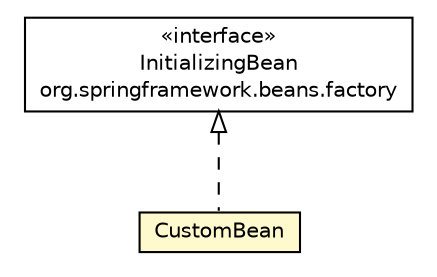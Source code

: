 #!/usr/local/bin/dot
#
# Class diagram 
# Generated by UMLGraph version R5_6_6-8-g8d7759 (http://www.umlgraph.org/)
#

digraph G {
	edge [fontname="Helvetica",fontsize=10,labelfontname="Helvetica",labelfontsize=10];
	node [fontname="Helvetica",fontsize=10,shape=plaintext];
	nodesep=0.25;
	ranksep=0.5;
	// org.dayatang.springtest.test.CustomBean
	c48 [label=<<table title="org.dayatang.springtest.test.CustomBean" border="0" cellborder="1" cellspacing="0" cellpadding="2" port="p" bgcolor="lemonChiffon" href="./CustomBean.html">
		<tr><td><table border="0" cellspacing="0" cellpadding="1">
<tr><td align="center" balign="center"> CustomBean </td></tr>
		</table></td></tr>
		</table>>, URL="./CustomBean.html", fontname="Helvetica", fontcolor="black", fontsize=10.0];
	//org.dayatang.springtest.test.CustomBean implements org.springframework.beans.factory.InitializingBean
	c49:p -> c48:p [dir=back,arrowtail=empty,style=dashed];
	// org.springframework.beans.factory.InitializingBean
	c49 [label=<<table title="org.springframework.beans.factory.InitializingBean" border="0" cellborder="1" cellspacing="0" cellpadding="2" port="p" href="http://java.sun.com/j2se/1.4.2/docs/api/org/springframework/beans/factory/InitializingBean.html">
		<tr><td><table border="0" cellspacing="0" cellpadding="1">
<tr><td align="center" balign="center"> &#171;interface&#187; </td></tr>
<tr><td align="center" balign="center"> InitializingBean </td></tr>
<tr><td align="center" balign="center"> org.springframework.beans.factory </td></tr>
		</table></td></tr>
		</table>>, URL="http://java.sun.com/j2se/1.4.2/docs/api/org/springframework/beans/factory/InitializingBean.html", fontname="Helvetica", fontcolor="black", fontsize=10.0];
}

